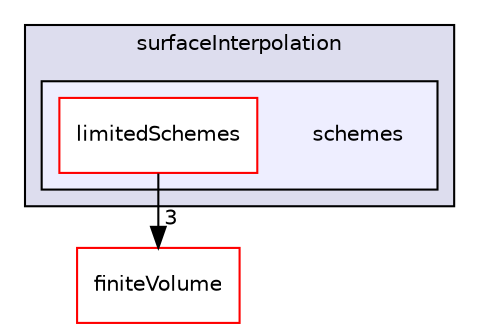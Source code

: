 digraph "src/optimisation/adjointOptimisation/adjoint/finiteVolume/interpolation/surfaceInterpolation/schemes" {
  bgcolor=transparent;
  compound=true
  node [ fontsize="10", fontname="Helvetica"];
  edge [ labelfontsize="10", labelfontname="Helvetica"];
  subgraph clusterdir_ac053c1cd238e4a2e8637c1a8506f80f {
    graph [ bgcolor="#ddddee", pencolor="black", label="surfaceInterpolation" fontname="Helvetica", fontsize="10", URL="dir_ac053c1cd238e4a2e8637c1a8506f80f.html"]
  subgraph clusterdir_a08030812ab5b6b52a57b7bfc1f12631 {
    graph [ bgcolor="#eeeeff", pencolor="black", label="" URL="dir_a08030812ab5b6b52a57b7bfc1f12631.html"];
    dir_a08030812ab5b6b52a57b7bfc1f12631 [shape=plaintext label="schemes"];
    dir_bdb9d7b8d55db1f4a3a3c7b911f7066f [shape=box label="limitedSchemes" color="red" fillcolor="white" style="filled" URL="dir_bdb9d7b8d55db1f4a3a3c7b911f7066f.html"];
  }
  }
  dir_9bd15774b555cf7259a6fa18f99fe99b [shape=box label="finiteVolume" color="red" URL="dir_9bd15774b555cf7259a6fa18f99fe99b.html"];
  dir_bdb9d7b8d55db1f4a3a3c7b911f7066f->dir_9bd15774b555cf7259a6fa18f99fe99b [headlabel="3", labeldistance=1.5 headhref="dir_002814_000814.html"];
}
